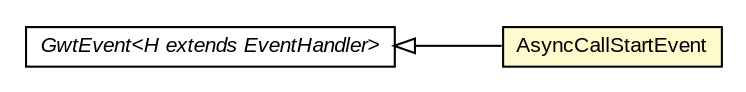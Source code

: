 #!/usr/local/bin/dot
#
# Class diagram 
# Generated by UMLGraph version R5_6-24-gf6e263 (http://www.umlgraph.org/)
#

digraph G {
	edge [fontname="arial",fontsize=10,labelfontname="arial",labelfontsize=10];
	node [fontname="arial",fontsize=10,shape=plaintext];
	nodesep=0.25;
	ranksep=0.5;
	rankdir=LR;
	// com.gwtplatform.mvp.client.proxy.AsyncCallStartEvent
	c136328 [label=<<table title="com.gwtplatform.mvp.client.proxy.AsyncCallStartEvent" border="0" cellborder="1" cellspacing="0" cellpadding="2" port="p" bgcolor="lemonChiffon" href="./AsyncCallStartEvent.html">
		<tr><td><table border="0" cellspacing="0" cellpadding="1">
<tr><td align="center" balign="center"> AsyncCallStartEvent </td></tr>
		</table></td></tr>
		</table>>, URL="./AsyncCallStartEvent.html", fontname="arial", fontcolor="black", fontsize=10.0];
	//com.gwtplatform.mvp.client.proxy.AsyncCallStartEvent extends com.google.gwt.event.shared.GwtEvent<com.gwtplatform.mvp.client.proxy.AsyncCallStartHandler>
	c136783:p -> c136328:p [dir=back,arrowtail=empty];
	// com.google.gwt.event.shared.GwtEvent<H extends com.google.gwt.event.shared.EventHandler>
	c136783 [label=<<table title="com.google.gwt.event.shared.GwtEvent" border="0" cellborder="1" cellspacing="0" cellpadding="2" port="p" href="http://google-web-toolkit.googlecode.com/svn/javadoc/latest/com/google/gwt/event/shared/GwtEvent.html">
		<tr><td><table border="0" cellspacing="0" cellpadding="1">
<tr><td align="center" balign="center"><font face="arial italic"> GwtEvent&lt;H extends EventHandler&gt; </font></td></tr>
		</table></td></tr>
		</table>>, URL="http://google-web-toolkit.googlecode.com/svn/javadoc/latest/com/google/gwt/event/shared/GwtEvent.html", fontname="arial", fontcolor="black", fontsize=10.0];
}

